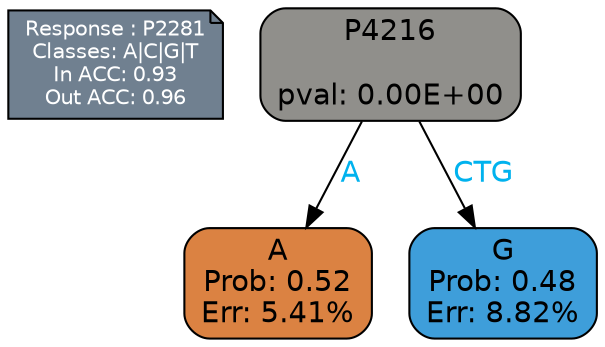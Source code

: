 digraph Tree {
node [shape=box, style="filled, rounded", color="black", fontname=helvetica] ;
graph [ranksep=equally, splines=polylines, bgcolor=transparent, dpi=600] ;
edge [fontname=helvetica] ;
LEGEND [label="Response : P2281
Classes: A|C|G|T
In ACC: 0.93
Out ACC: 0.96
",shape=note,align=left,style=filled,fillcolor="slategray",fontcolor="white",fontsize=10];1 [label="P4216

pval: 0.00E+00", fillcolor="#908f8b"] ;
2 [label="A
Prob: 0.52
Err: 5.41%", fillcolor="#db8242"] ;
3 [label="G
Prob: 0.48
Err: 8.82%", fillcolor="#3e9eda"] ;
1 -> 2 [label="A",fontcolor=deepskyblue2] ;
1 -> 3 [label="CTG",fontcolor=deepskyblue2] ;
{rank = same; 2;3;}{rank = same; LEGEND;1;}}